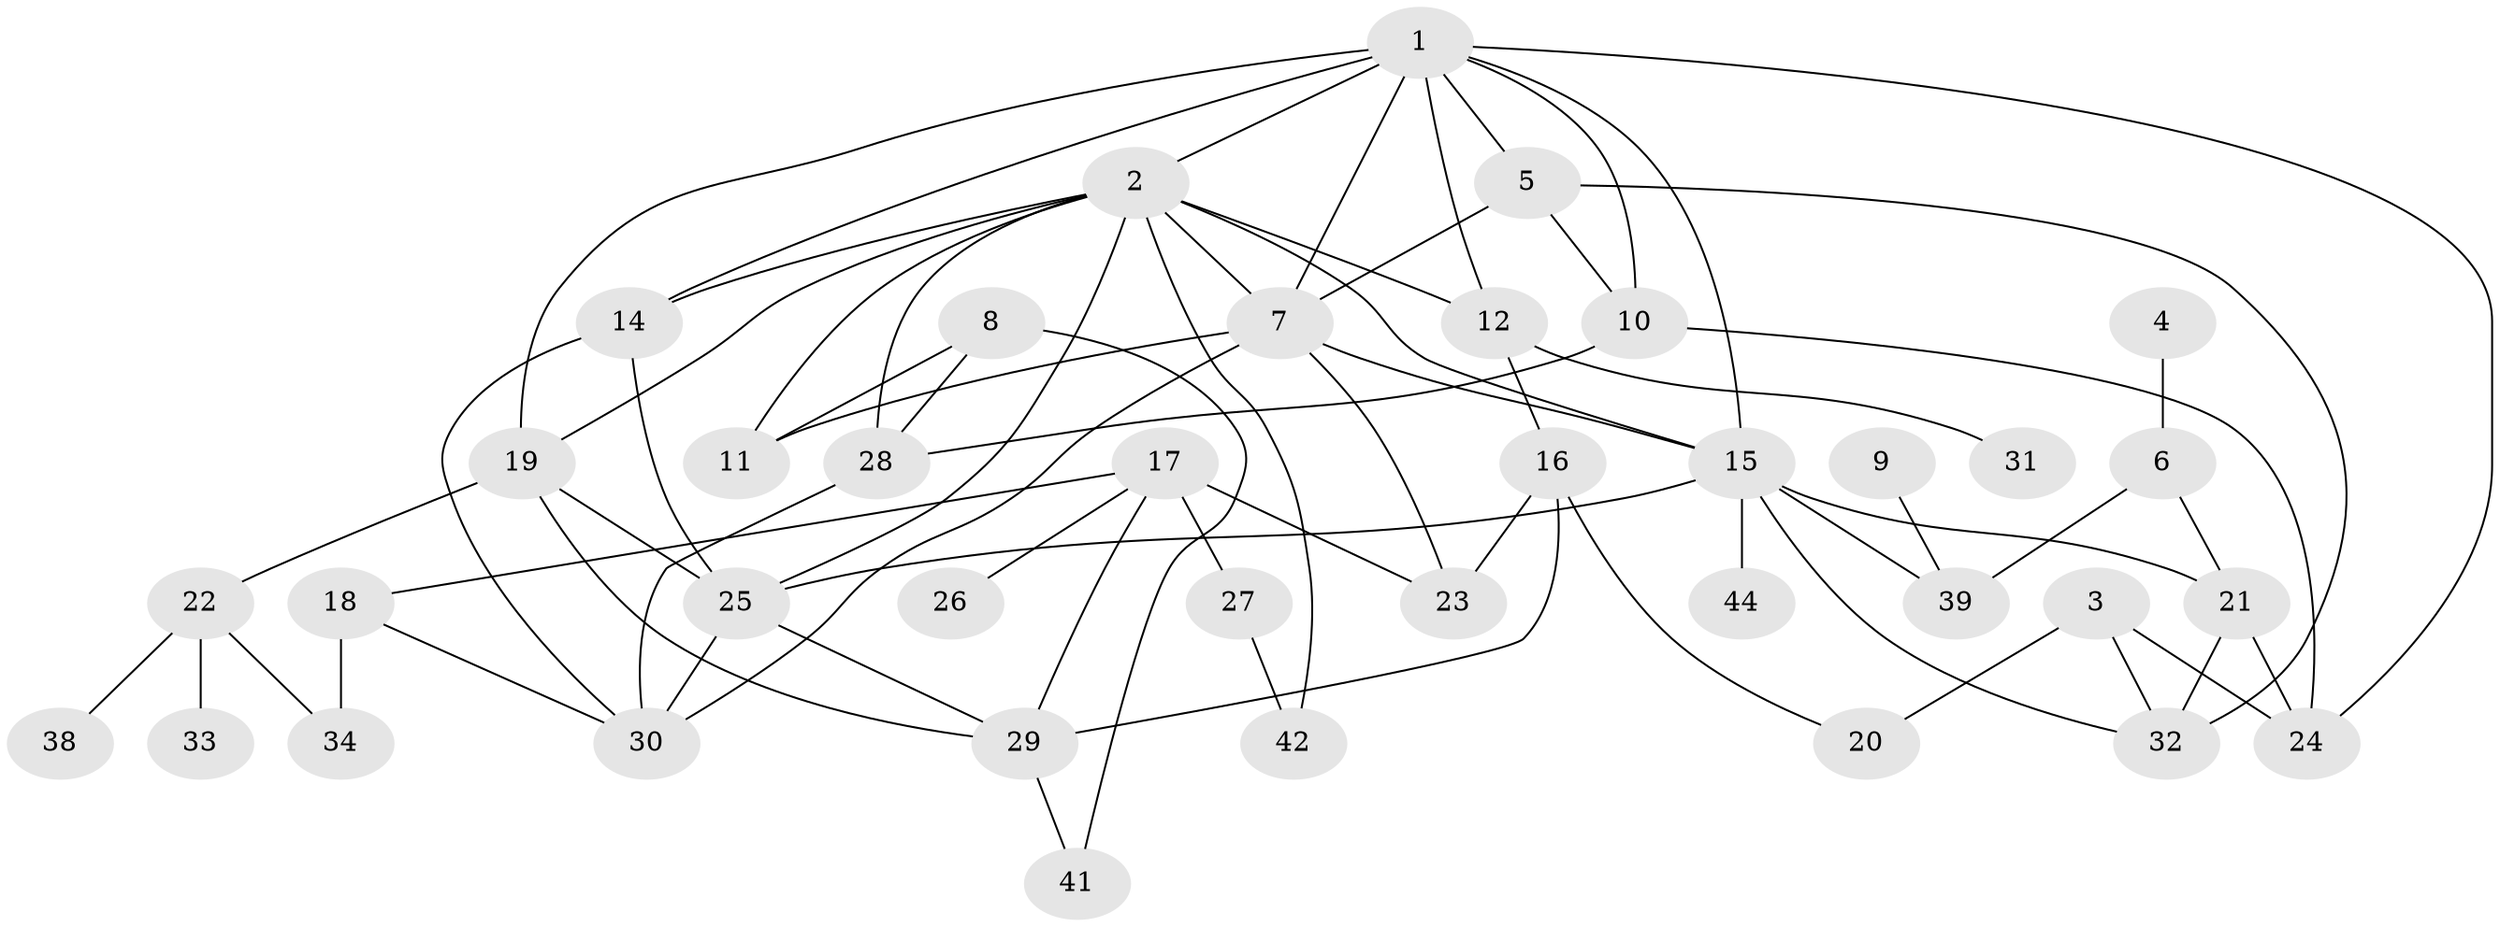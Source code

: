 // original degree distribution, {2: 0.1797752808988764, 4: 0.1797752808988764, 3: 0.30337078651685395, 1: 0.16853932584269662, 6: 0.033707865168539325, 0: 0.07865168539325842, 8: 0.011235955056179775, 5: 0.0449438202247191}
// Generated by graph-tools (version 1.1) at 2025/33/03/09/25 02:33:29]
// undirected, 38 vertices, 69 edges
graph export_dot {
graph [start="1"]
  node [color=gray90,style=filled];
  1;
  2;
  3;
  4;
  5;
  6;
  7;
  8;
  9;
  10;
  11;
  12;
  14;
  15;
  16;
  17;
  18;
  19;
  20;
  21;
  22;
  23;
  24;
  25;
  26;
  27;
  28;
  29;
  30;
  31;
  32;
  33;
  34;
  38;
  39;
  41;
  42;
  44;
  1 -- 2 [weight=1.0];
  1 -- 5 [weight=1.0];
  1 -- 7 [weight=1.0];
  1 -- 10 [weight=1.0];
  1 -- 12 [weight=2.0];
  1 -- 14 [weight=2.0];
  1 -- 15 [weight=1.0];
  1 -- 19 [weight=1.0];
  1 -- 24 [weight=1.0];
  2 -- 7 [weight=1.0];
  2 -- 11 [weight=1.0];
  2 -- 12 [weight=1.0];
  2 -- 14 [weight=1.0];
  2 -- 15 [weight=1.0];
  2 -- 19 [weight=1.0];
  2 -- 25 [weight=1.0];
  2 -- 28 [weight=1.0];
  2 -- 42 [weight=1.0];
  3 -- 20 [weight=1.0];
  3 -- 24 [weight=1.0];
  3 -- 32 [weight=1.0];
  4 -- 6 [weight=1.0];
  5 -- 7 [weight=1.0];
  5 -- 10 [weight=1.0];
  5 -- 32 [weight=1.0];
  6 -- 21 [weight=1.0];
  6 -- 39 [weight=1.0];
  7 -- 11 [weight=2.0];
  7 -- 15 [weight=1.0];
  7 -- 23 [weight=1.0];
  7 -- 30 [weight=2.0];
  8 -- 11 [weight=1.0];
  8 -- 28 [weight=1.0];
  8 -- 41 [weight=1.0];
  9 -- 39 [weight=1.0];
  10 -- 24 [weight=1.0];
  10 -- 28 [weight=1.0];
  12 -- 16 [weight=1.0];
  12 -- 31 [weight=1.0];
  14 -- 25 [weight=1.0];
  14 -- 30 [weight=1.0];
  15 -- 21 [weight=1.0];
  15 -- 25 [weight=1.0];
  15 -- 32 [weight=1.0];
  15 -- 39 [weight=1.0];
  15 -- 44 [weight=1.0];
  16 -- 20 [weight=1.0];
  16 -- 23 [weight=1.0];
  16 -- 29 [weight=1.0];
  17 -- 18 [weight=1.0];
  17 -- 23 [weight=1.0];
  17 -- 26 [weight=1.0];
  17 -- 27 [weight=2.0];
  17 -- 29 [weight=1.0];
  18 -- 30 [weight=1.0];
  18 -- 34 [weight=1.0];
  19 -- 22 [weight=1.0];
  19 -- 25 [weight=2.0];
  19 -- 29 [weight=1.0];
  21 -- 24 [weight=1.0];
  21 -- 32 [weight=1.0];
  22 -- 33 [weight=1.0];
  22 -- 34 [weight=1.0];
  22 -- 38 [weight=1.0];
  25 -- 29 [weight=1.0];
  25 -- 30 [weight=1.0];
  27 -- 42 [weight=1.0];
  28 -- 30 [weight=1.0];
  29 -- 41 [weight=1.0];
}
